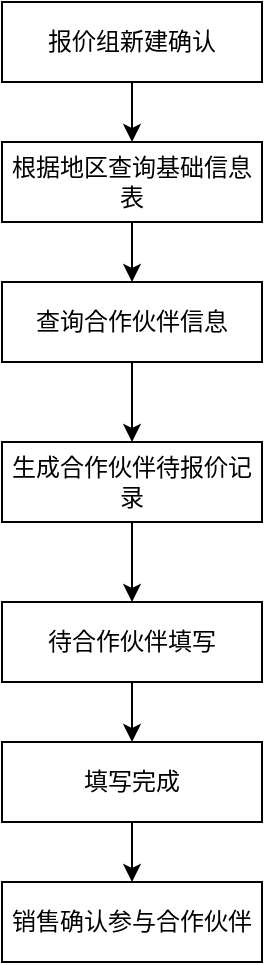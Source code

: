 <mxfile version="20.8.23" type="github">
  <diagram id="C5RBs43oDa-KdzZeNtuy" name="Page-1">
    <mxGraphModel dx="1434" dy="756" grid="1" gridSize="10" guides="1" tooltips="1" connect="1" arrows="1" fold="1" page="1" pageScale="1" pageWidth="1169" pageHeight="1654" math="0" shadow="0">
      <root>
        <mxCell id="WIyWlLk6GJQsqaUBKTNV-0" />
        <mxCell id="WIyWlLk6GJQsqaUBKTNV-1" parent="WIyWlLk6GJQsqaUBKTNV-0" />
        <mxCell id="2IJxs5Urv_wKMsr-iPki-29" value="" style="edgeStyle=orthogonalEdgeStyle;rounded=0;orthogonalLoop=1;jettySize=auto;html=1;" parent="WIyWlLk6GJQsqaUBKTNV-1" source="2IJxs5Urv_wKMsr-iPki-20" target="2IJxs5Urv_wKMsr-iPki-26" edge="1">
          <mxGeometry relative="1" as="geometry" />
        </mxCell>
        <mxCell id="2IJxs5Urv_wKMsr-iPki-20" value="报价组新建确认" style="rounded=0;whiteSpace=wrap;html=1;" parent="WIyWlLk6GJQsqaUBKTNV-1" vertex="1">
          <mxGeometry x="60" y="20" width="130" height="40" as="geometry" />
        </mxCell>
        <mxCell id="2IJxs5Urv_wKMsr-iPki-33" value="" style="edgeStyle=orthogonalEdgeStyle;rounded=0;orthogonalLoop=1;jettySize=auto;html=1;" parent="WIyWlLk6GJQsqaUBKTNV-1" source="2IJxs5Urv_wKMsr-iPki-24" target="2IJxs5Urv_wKMsr-iPki-31" edge="1">
          <mxGeometry relative="1" as="geometry" />
        </mxCell>
        <mxCell id="2IJxs5Urv_wKMsr-iPki-24" value="查询合作伙伴信息" style="rounded=0;whiteSpace=wrap;html=1;" parent="WIyWlLk6GJQsqaUBKTNV-1" vertex="1">
          <mxGeometry x="60" y="160" width="130" height="40" as="geometry" />
        </mxCell>
        <mxCell id="2IJxs5Urv_wKMsr-iPki-30" value="" style="edgeStyle=orthogonalEdgeStyle;rounded=0;orthogonalLoop=1;jettySize=auto;html=1;" parent="WIyWlLk6GJQsqaUBKTNV-1" source="2IJxs5Urv_wKMsr-iPki-26" target="2IJxs5Urv_wKMsr-iPki-24" edge="1">
          <mxGeometry relative="1" as="geometry" />
        </mxCell>
        <mxCell id="2IJxs5Urv_wKMsr-iPki-26" value="根据地区查询基础信息表" style="rounded=0;whiteSpace=wrap;html=1;" parent="WIyWlLk6GJQsqaUBKTNV-1" vertex="1">
          <mxGeometry x="60" y="90" width="130" height="40" as="geometry" />
        </mxCell>
        <mxCell id="2IJxs5Urv_wKMsr-iPki-34" value="" style="edgeStyle=orthogonalEdgeStyle;rounded=0;orthogonalLoop=1;jettySize=auto;html=1;" parent="WIyWlLk6GJQsqaUBKTNV-1" source="2IJxs5Urv_wKMsr-iPki-31" target="2IJxs5Urv_wKMsr-iPki-32" edge="1">
          <mxGeometry relative="1" as="geometry" />
        </mxCell>
        <mxCell id="2IJxs5Urv_wKMsr-iPki-31" value="生成合作伙伴待报价记录" style="rounded=0;whiteSpace=wrap;html=1;" parent="WIyWlLk6GJQsqaUBKTNV-1" vertex="1">
          <mxGeometry x="60" y="240" width="130" height="40" as="geometry" />
        </mxCell>
        <mxCell id="2IJxs5Urv_wKMsr-iPki-36" value="" style="edgeStyle=orthogonalEdgeStyle;rounded=0;orthogonalLoop=1;jettySize=auto;html=1;" parent="WIyWlLk6GJQsqaUBKTNV-1" source="2IJxs5Urv_wKMsr-iPki-32" target="2IJxs5Urv_wKMsr-iPki-35" edge="1">
          <mxGeometry relative="1" as="geometry" />
        </mxCell>
        <mxCell id="2IJxs5Urv_wKMsr-iPki-32" value="待合作伙伴填写" style="rounded=0;whiteSpace=wrap;html=1;" parent="WIyWlLk6GJQsqaUBKTNV-1" vertex="1">
          <mxGeometry x="60" y="320" width="130" height="40" as="geometry" />
        </mxCell>
        <mxCell id="H961M-j6gQixoAFI5cD--1" value="" style="edgeStyle=orthogonalEdgeStyle;rounded=0;orthogonalLoop=1;jettySize=auto;html=1;" edge="1" parent="WIyWlLk6GJQsqaUBKTNV-1" source="2IJxs5Urv_wKMsr-iPki-35" target="H961M-j6gQixoAFI5cD--0">
          <mxGeometry relative="1" as="geometry" />
        </mxCell>
        <mxCell id="2IJxs5Urv_wKMsr-iPki-35" value="填写完成" style="rounded=0;whiteSpace=wrap;html=1;" parent="WIyWlLk6GJQsqaUBKTNV-1" vertex="1">
          <mxGeometry x="60" y="390" width="130" height="40" as="geometry" />
        </mxCell>
        <mxCell id="H961M-j6gQixoAFI5cD--0" value="销售确认参与合作伙伴" style="rounded=0;whiteSpace=wrap;html=1;" vertex="1" parent="WIyWlLk6GJQsqaUBKTNV-1">
          <mxGeometry x="60" y="460" width="130" height="40" as="geometry" />
        </mxCell>
      </root>
    </mxGraphModel>
  </diagram>
</mxfile>
